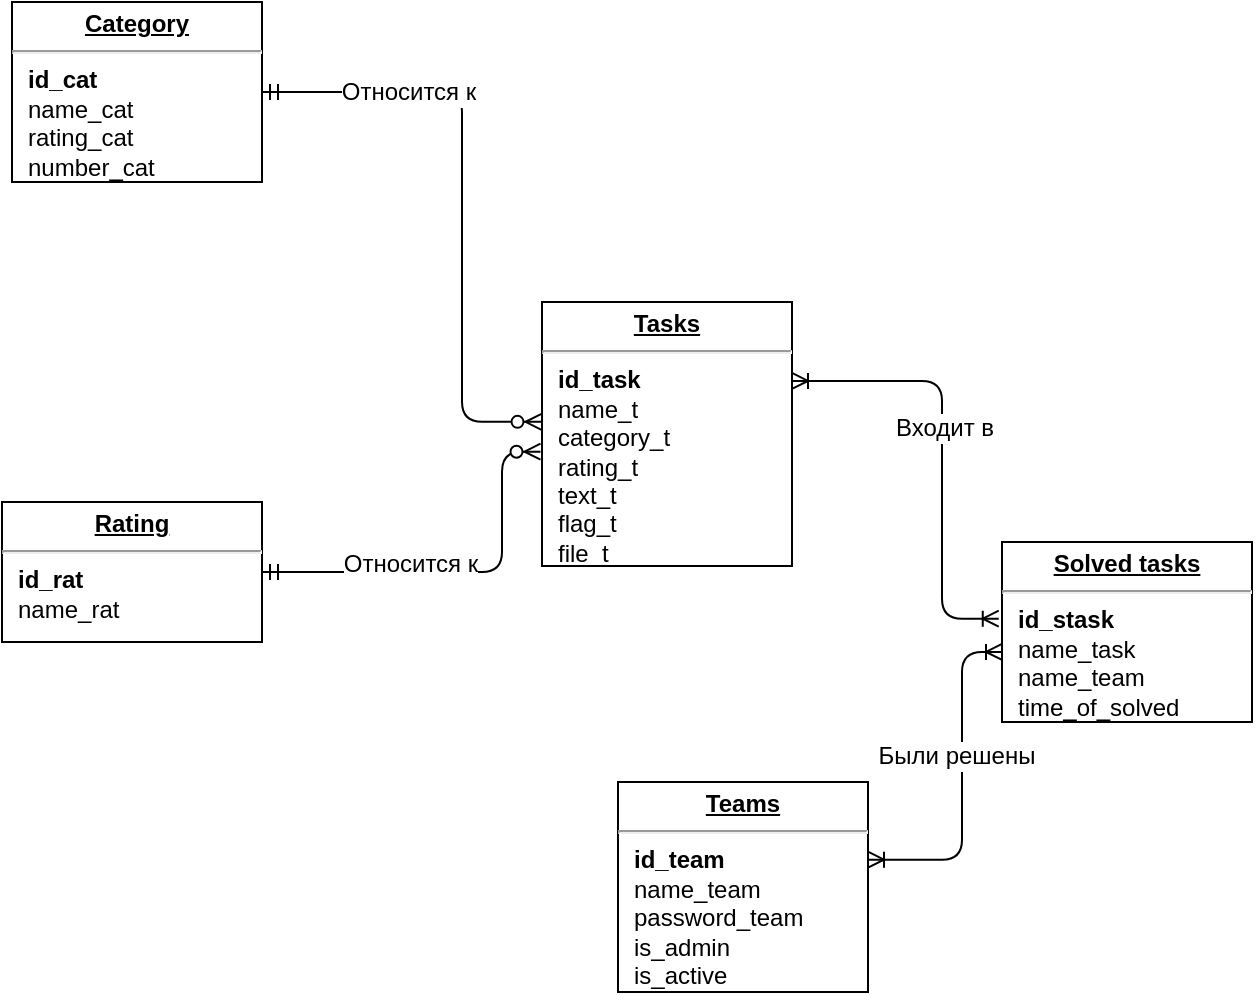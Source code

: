 <mxfile version="10.8.0" type="device"><diagram name="Page-1" id="9f46799a-70d6-7492-0946-bef42562c5a5"><mxGraphModel dx="1394" dy="715" grid="0" gridSize="10" guides="1" tooltips="1" connect="1" arrows="1" fold="1" page="1" pageScale="1" pageWidth="1100" pageHeight="850" background="#ffffff" math="0" shadow="0"><root><mxCell id="0"/><mxCell id="1" parent="0"/><mxCell id="M_fvXNW-rKP4Ua6xC9Aj-2" value="&lt;p style=&quot;margin: 0px ; margin-top: 4px ; text-align: center ; text-decoration: underline&quot;&gt;&lt;b&gt;Category&lt;/b&gt;&lt;/p&gt;&lt;hr&gt;&lt;p style=&quot;margin: 0px ; margin-left: 8px&quot;&gt;&lt;b&gt;id_cat&lt;/b&gt;&lt;/p&gt;&lt;p style=&quot;margin: 0px ; margin-left: 8px&quot;&gt;name_cat&lt;/p&gt;&lt;p style=&quot;margin: 0px ; margin-left: 8px&quot;&gt;rating_cat&lt;/p&gt;&lt;p style=&quot;margin: 0px ; margin-left: 8px&quot;&gt;number_cat&lt;/p&gt;" style="verticalAlign=top;align=left;overflow=fill;fontSize=12;fontFamily=Helvetica;html=1;" parent="1" vertex="1"><mxGeometry x="185" y="90" width="125" height="90" as="geometry"/></mxCell><mxCell id="M_fvXNW-rKP4Ua6xC9Aj-3" value="&lt;p style=&quot;margin: 0px ; margin-top: 4px ; text-align: center ; text-decoration: underline&quot;&gt;&lt;b&gt;Rating&lt;/b&gt;&lt;/p&gt;&lt;hr&gt;&lt;p style=&quot;margin: 0px ; margin-left: 8px&quot;&gt;&lt;b&gt;id_rat&lt;/b&gt;&lt;/p&gt;&lt;p style=&quot;margin: 0px ; margin-left: 8px&quot;&gt;name_rat&lt;/p&gt;" style="verticalAlign=top;align=left;overflow=fill;fontSize=12;fontFamily=Helvetica;html=1;" parent="1" vertex="1"><mxGeometry x="180" y="340" width="130" height="70" as="geometry"/></mxCell><mxCell id="M_fvXNW-rKP4Ua6xC9Aj-7" value="" style="edgeStyle=elbowEdgeStyle;fontSize=12;html=1;endArrow=ERmandOne;startArrow=ERzeroToMany;exitX=-0.006;exitY=0.567;exitDx=0;exitDy=0;exitPerimeter=0;startFill=1;endFill=0;" parent="1" source="M_fvXNW-rKP4Ua6xC9Aj-10" target="M_fvXNW-rKP4Ua6xC9Aj-3" edge="1"><mxGeometry width="100" height="100" relative="1" as="geometry"><mxPoint x="210" y="300" as="sourcePoint"/><mxPoint x="310" y="200" as="targetPoint"/><Array as="points"><mxPoint x="430" y="320"/></Array></mxGeometry></mxCell><mxCell id="3XCOepX8n6EODtS8i48H-1" value="Относится к" style="text;html=1;resizable=0;points=[];align=center;verticalAlign=middle;labelBackgroundColor=#ffffff;" parent="M_fvXNW-rKP4Ua6xC9Aj-7" vertex="1" connectable="0"><mxGeometry x="0.266" y="-4" relative="1" as="geometry"><mxPoint as="offset"/></mxGeometry></mxCell><mxCell id="M_fvXNW-rKP4Ua6xC9Aj-10" value="&lt;p style=&quot;margin: 0px ; margin-top: 4px ; text-align: center ; text-decoration: underline&quot;&gt;&lt;b&gt;Tasks&lt;/b&gt;&lt;/p&gt;&lt;hr&gt;&lt;p style=&quot;margin: 0px ; margin-left: 8px&quot;&gt;&lt;b&gt;id_task&lt;/b&gt;&lt;/p&gt;&lt;p style=&quot;margin: 0px ; margin-left: 8px&quot;&gt;name_t&lt;/p&gt;&lt;p style=&quot;margin: 0px ; margin-left: 8px&quot;&gt;category_t&lt;/p&gt;&lt;p style=&quot;margin: 0px ; margin-left: 8px&quot;&gt;rating_t&lt;/p&gt;&lt;p style=&quot;margin: 0px ; margin-left: 8px&quot;&gt;text_t&lt;/p&gt;&lt;p style=&quot;margin: 0px ; margin-left: 8px&quot;&gt;flag_t&lt;/p&gt;&lt;p style=&quot;margin: 0px ; margin-left: 8px&quot;&gt;file_t&lt;/p&gt;" style="verticalAlign=top;align=left;overflow=fill;fontSize=12;fontFamily=Helvetica;html=1;" parent="1" vertex="1"><mxGeometry x="450" y="240" width="125" height="132" as="geometry"/></mxCell><mxCell id="M_fvXNW-rKP4Ua6xC9Aj-12" value="" style="edgeStyle=elbowEdgeStyle;fontSize=12;html=1;endArrow=ERmandOne;startArrow=ERzeroToMany;rounded=1;exitX=-0.002;exitY=0.454;exitDx=0;exitDy=0;exitPerimeter=0;startFill=1;endFill=0;" parent="1" source="M_fvXNW-rKP4Ua6xC9Aj-10" target="M_fvXNW-rKP4Ua6xC9Aj-2" edge="1"><mxGeometry width="100" height="100" relative="1" as="geometry"><mxPoint x="447" y="294" as="sourcePoint"/><mxPoint x="270" y="210" as="targetPoint"/><Array as="points"><mxPoint x="410" y="340"/><mxPoint x="430" y="240"/><mxPoint x="440" y="340"/><mxPoint x="430" y="230"/><mxPoint x="440" y="310"/><mxPoint x="430" y="250"/><mxPoint x="440" y="300"/><mxPoint x="420" y="290"/><mxPoint x="420" y="290"/><mxPoint x="380" y="210"/></Array></mxGeometry></mxCell><mxCell id="3XCOepX8n6EODtS8i48H-2" value="Относится к" style="text;html=1;resizable=0;points=[];align=center;verticalAlign=middle;labelBackgroundColor=#ffffff;" parent="M_fvXNW-rKP4Ua6xC9Aj-12" vertex="1" connectable="0"><mxGeometry x="0.521" relative="1" as="geometry"><mxPoint as="offset"/></mxGeometry></mxCell><mxCell id="M_fvXNW-rKP4Ua6xC9Aj-15" value="&lt;p style=&quot;margin: 0px ; margin-top: 4px ; text-align: center ; text-decoration: underline&quot;&gt;&lt;b&gt;Solved tasks&lt;/b&gt;&lt;/p&gt;&lt;hr&gt;&lt;p style=&quot;margin: 0px ; margin-left: 8px&quot;&gt;&lt;b&gt;id_stask&lt;/b&gt;&lt;/p&gt;&lt;p style=&quot;margin: 0px ; margin-left: 8px&quot;&gt;name_task&lt;/p&gt;&lt;p style=&quot;margin: 0px ; margin-left: 8px&quot;&gt;nаme_team&lt;/p&gt;&lt;p style=&quot;margin: 0px ; margin-left: 8px&quot;&gt;time_of_solved&lt;/p&gt;" style="verticalAlign=top;align=left;overflow=fill;fontSize=12;fontFamily=Helvetica;html=1;" parent="1" vertex="1"><mxGeometry x="680" y="360" width="125" height="90" as="geometry"/></mxCell><mxCell id="M_fvXNW-rKP4Ua6xC9Aj-16" value="&lt;p style=&quot;margin: 0px ; margin-top: 4px ; text-align: center ; text-decoration: underline&quot;&gt;&lt;b&gt;Teams&lt;/b&gt;&lt;/p&gt;&lt;hr&gt;&lt;p style=&quot;margin: 0px ; margin-left: 8px&quot;&gt;&lt;b&gt;id_team&lt;/b&gt;&lt;/p&gt;&lt;p style=&quot;margin: 0px ; margin-left: 8px&quot;&gt;name_team&lt;/p&gt;&lt;p style=&quot;margin: 0px ; margin-left: 8px&quot;&gt;&lt;span&gt;password_team&lt;/span&gt;&lt;/p&gt;&lt;p style=&quot;margin: 0px ; margin-left: 8px&quot;&gt;&lt;span&gt;is_admin&lt;/span&gt;&lt;/p&gt;&lt;p style=&quot;margin: 0px ; margin-left: 8px&quot;&gt;&lt;span&gt;is_active&lt;/span&gt;&lt;/p&gt;" style="verticalAlign=top;align=left;overflow=fill;fontSize=12;fontFamily=Helvetica;html=1;" parent="1" vertex="1"><mxGeometry x="488" y="480" width="125" height="105" as="geometry"/></mxCell><mxCell id="M_fvXNW-rKP4Ua6xC9Aj-18" value="" style="edgeStyle=elbowEdgeStyle;fontSize=12;html=1;endArrow=ERoneToMany;startArrow=ERoneToMany;entryX=1;entryY=0.299;entryDx=0;entryDy=0;entryPerimeter=0;exitX=-0.013;exitY=0.426;exitDx=0;exitDy=0;exitPerimeter=0;startFill=0;" parent="1" source="M_fvXNW-rKP4Ua6xC9Aj-15" target="M_fvXNW-rKP4Ua6xC9Aj-10" edge="1"><mxGeometry width="100" height="100" relative="1" as="geometry"><mxPoint x="460" y="570" as="sourcePoint"/><mxPoint x="560" y="470" as="targetPoint"/><Array as="points"><mxPoint x="650" y="420"/></Array></mxGeometry></mxCell><mxCell id="3XCOepX8n6EODtS8i48H-3" value="Входит в&lt;br&gt;" style="text;html=1;resizable=0;points=[];align=center;verticalAlign=middle;labelBackgroundColor=#ffffff;" parent="M_fvXNW-rKP4Ua6xC9Aj-18" vertex="1" connectable="0"><mxGeometry x="0.117" y="-1" relative="1" as="geometry"><mxPoint as="offset"/></mxGeometry></mxCell><mxCell id="M_fvXNW-rKP4Ua6xC9Aj-19" value="" style="edgeStyle=elbowEdgeStyle;fontSize=12;html=1;endArrow=ERoneToMany;startArrow=ERoneToMany;entryX=1;entryY=0.37;entryDx=0;entryDy=0;entryPerimeter=0;exitX=0;exitY=0.611;exitDx=0;exitDy=0;exitPerimeter=0;startFill=0;" parent="1" source="M_fvXNW-rKP4Ua6xC9Aj-15" target="M_fvXNW-rKP4Ua6xC9Aj-16" edge="1"><mxGeometry width="100" height="100" relative="1" as="geometry"><mxPoint x="688.333" y="408.333" as="sourcePoint"/><mxPoint x="585" y="285.833" as="targetPoint"/><Array as="points"><mxPoint x="660" y="430"/></Array></mxGeometry></mxCell><mxCell id="3XCOepX8n6EODtS8i48H-5" value="Были решены" style="text;html=1;resizable=0;points=[];align=center;verticalAlign=middle;labelBackgroundColor=#ffffff;" parent="M_fvXNW-rKP4Ua6xC9Aj-19" vertex="1" connectable="0"><mxGeometry x="0.193" y="-4" relative="1" as="geometry"><mxPoint x="1" y="-30" as="offset"/></mxGeometry></mxCell></root></mxGraphModel></diagram></mxfile>